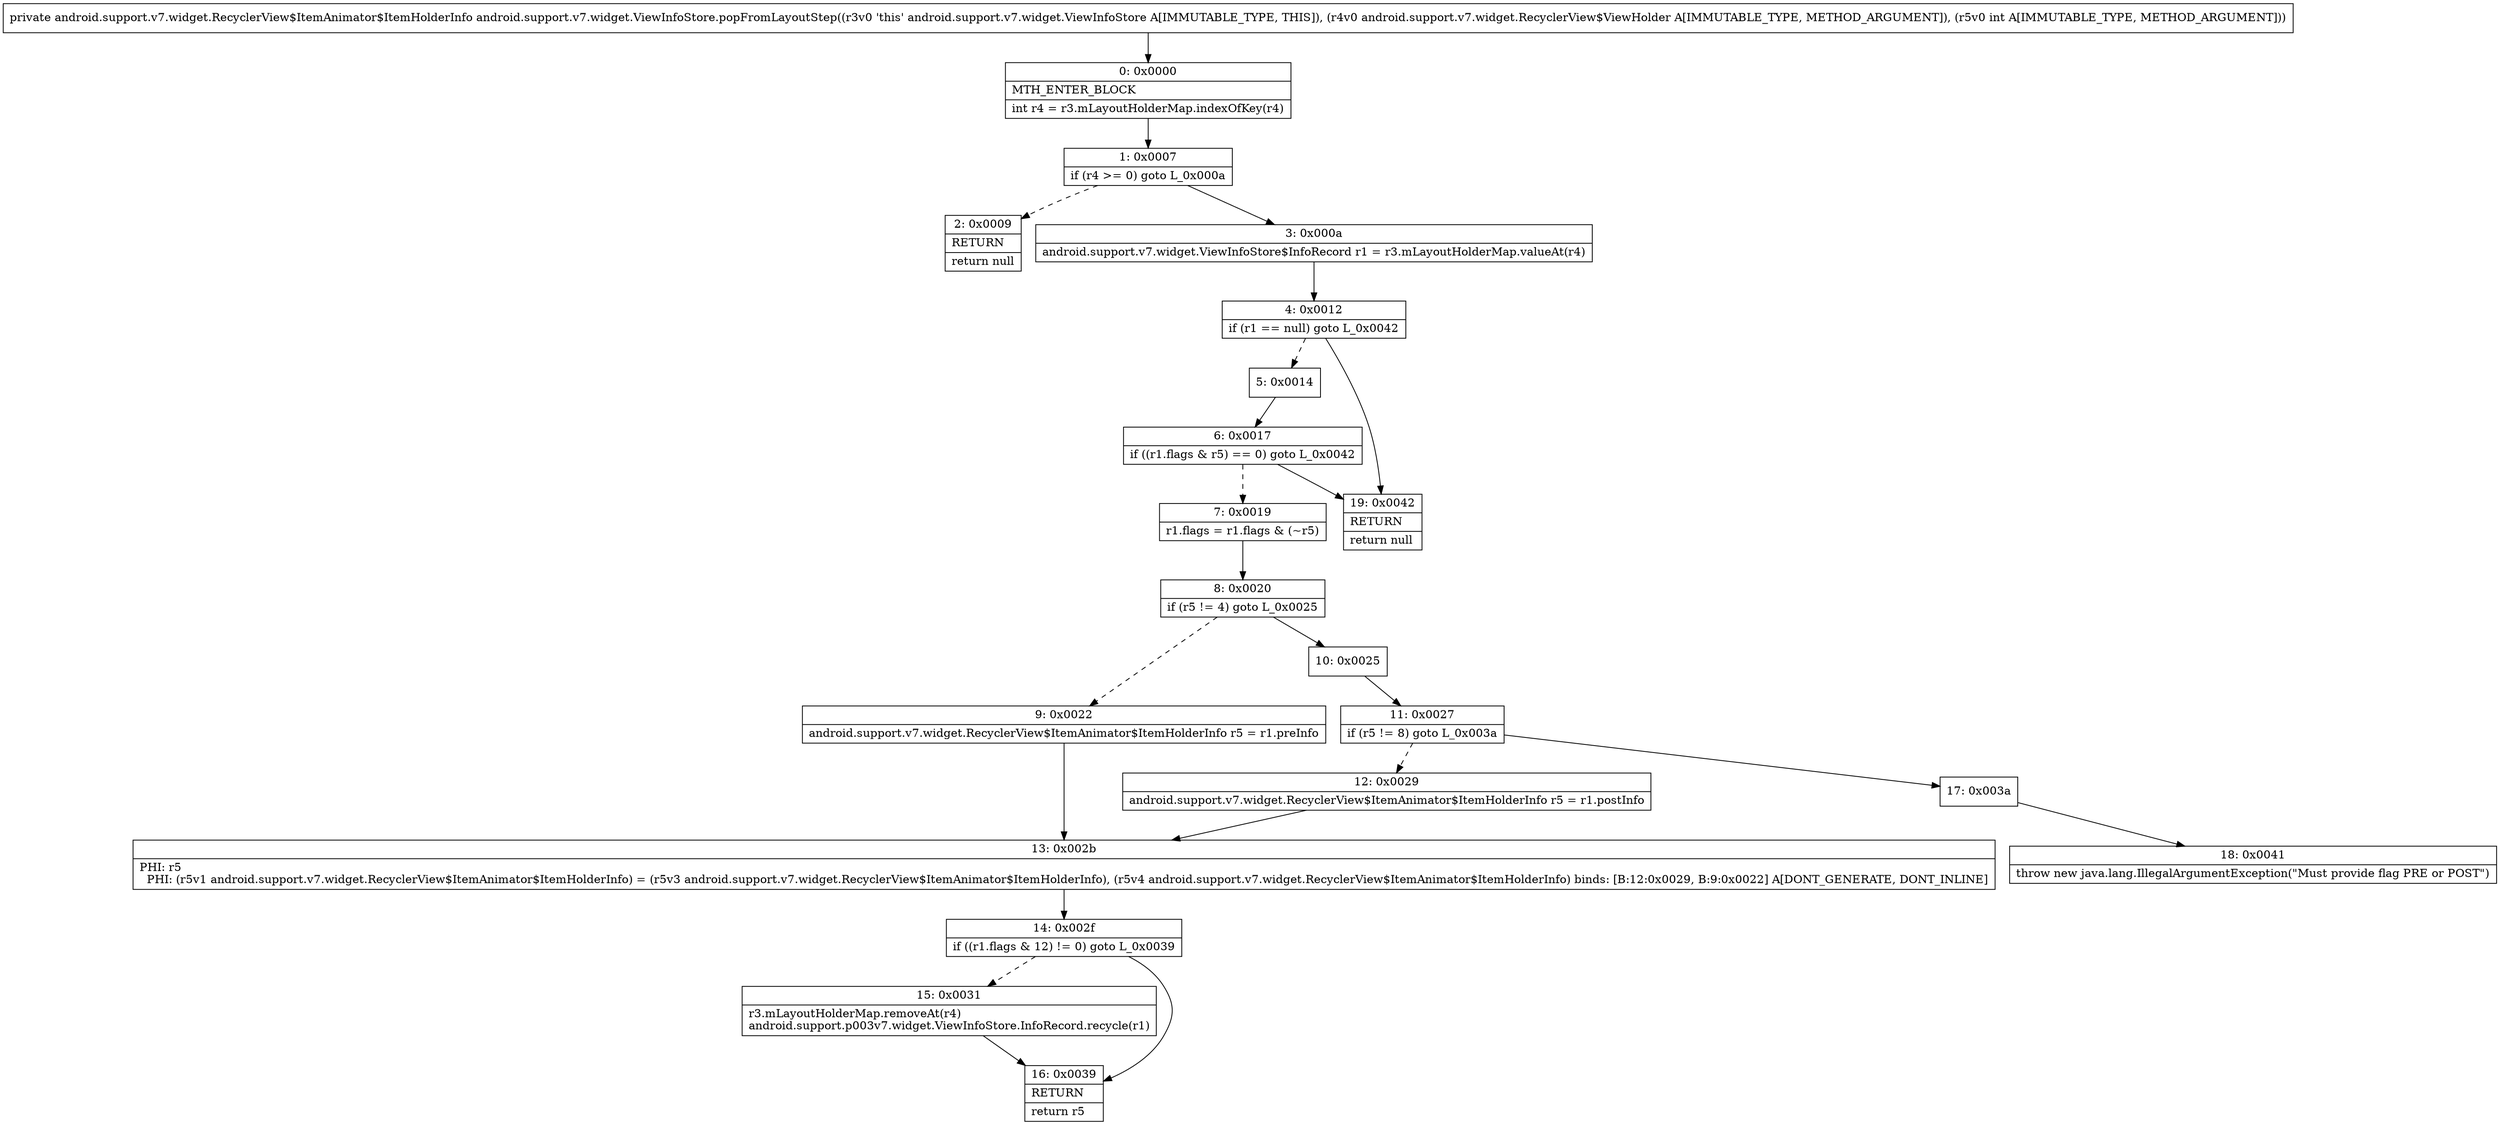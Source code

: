 digraph "CFG forandroid.support.v7.widget.ViewInfoStore.popFromLayoutStep(Landroid\/support\/v7\/widget\/RecyclerView$ViewHolder;I)Landroid\/support\/v7\/widget\/RecyclerView$ItemAnimator$ItemHolderInfo;" {
Node_0 [shape=record,label="{0\:\ 0x0000|MTH_ENTER_BLOCK\l|int r4 = r3.mLayoutHolderMap.indexOfKey(r4)\l}"];
Node_1 [shape=record,label="{1\:\ 0x0007|if (r4 \>= 0) goto L_0x000a\l}"];
Node_2 [shape=record,label="{2\:\ 0x0009|RETURN\l|return null\l}"];
Node_3 [shape=record,label="{3\:\ 0x000a|android.support.v7.widget.ViewInfoStore$InfoRecord r1 = r3.mLayoutHolderMap.valueAt(r4)\l}"];
Node_4 [shape=record,label="{4\:\ 0x0012|if (r1 == null) goto L_0x0042\l}"];
Node_5 [shape=record,label="{5\:\ 0x0014}"];
Node_6 [shape=record,label="{6\:\ 0x0017|if ((r1.flags & r5) == 0) goto L_0x0042\l}"];
Node_7 [shape=record,label="{7\:\ 0x0019|r1.flags = r1.flags & (~r5)\l}"];
Node_8 [shape=record,label="{8\:\ 0x0020|if (r5 != 4) goto L_0x0025\l}"];
Node_9 [shape=record,label="{9\:\ 0x0022|android.support.v7.widget.RecyclerView$ItemAnimator$ItemHolderInfo r5 = r1.preInfo\l}"];
Node_10 [shape=record,label="{10\:\ 0x0025}"];
Node_11 [shape=record,label="{11\:\ 0x0027|if (r5 != 8) goto L_0x003a\l}"];
Node_12 [shape=record,label="{12\:\ 0x0029|android.support.v7.widget.RecyclerView$ItemAnimator$ItemHolderInfo r5 = r1.postInfo\l}"];
Node_13 [shape=record,label="{13\:\ 0x002b|PHI: r5 \l  PHI: (r5v1 android.support.v7.widget.RecyclerView$ItemAnimator$ItemHolderInfo) = (r5v3 android.support.v7.widget.RecyclerView$ItemAnimator$ItemHolderInfo), (r5v4 android.support.v7.widget.RecyclerView$ItemAnimator$ItemHolderInfo) binds: [B:12:0x0029, B:9:0x0022] A[DONT_GENERATE, DONT_INLINE]\l}"];
Node_14 [shape=record,label="{14\:\ 0x002f|if ((r1.flags & 12) != 0) goto L_0x0039\l}"];
Node_15 [shape=record,label="{15\:\ 0x0031|r3.mLayoutHolderMap.removeAt(r4)\landroid.support.p003v7.widget.ViewInfoStore.InfoRecord.recycle(r1)\l}"];
Node_16 [shape=record,label="{16\:\ 0x0039|RETURN\l|return r5\l}"];
Node_17 [shape=record,label="{17\:\ 0x003a}"];
Node_18 [shape=record,label="{18\:\ 0x0041|throw new java.lang.IllegalArgumentException(\"Must provide flag PRE or POST\")\l}"];
Node_19 [shape=record,label="{19\:\ 0x0042|RETURN\l|return null\l}"];
MethodNode[shape=record,label="{private android.support.v7.widget.RecyclerView$ItemAnimator$ItemHolderInfo android.support.v7.widget.ViewInfoStore.popFromLayoutStep((r3v0 'this' android.support.v7.widget.ViewInfoStore A[IMMUTABLE_TYPE, THIS]), (r4v0 android.support.v7.widget.RecyclerView$ViewHolder A[IMMUTABLE_TYPE, METHOD_ARGUMENT]), (r5v0 int A[IMMUTABLE_TYPE, METHOD_ARGUMENT])) }"];
MethodNode -> Node_0;
Node_0 -> Node_1;
Node_1 -> Node_2[style=dashed];
Node_1 -> Node_3;
Node_3 -> Node_4;
Node_4 -> Node_5[style=dashed];
Node_4 -> Node_19;
Node_5 -> Node_6;
Node_6 -> Node_7[style=dashed];
Node_6 -> Node_19;
Node_7 -> Node_8;
Node_8 -> Node_9[style=dashed];
Node_8 -> Node_10;
Node_9 -> Node_13;
Node_10 -> Node_11;
Node_11 -> Node_12[style=dashed];
Node_11 -> Node_17;
Node_12 -> Node_13;
Node_13 -> Node_14;
Node_14 -> Node_15[style=dashed];
Node_14 -> Node_16;
Node_15 -> Node_16;
Node_17 -> Node_18;
}

